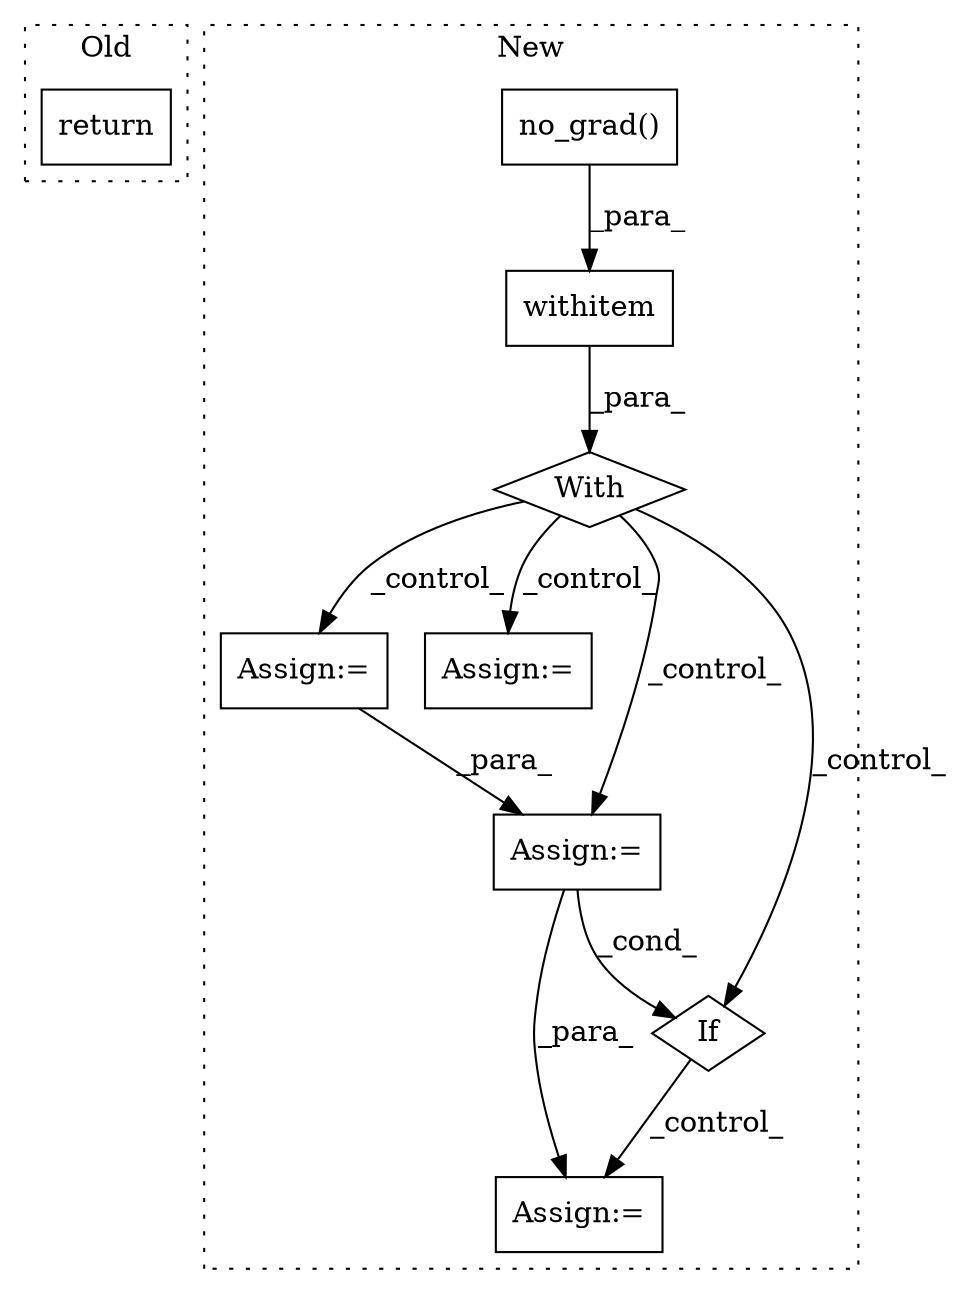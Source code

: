 digraph G {
subgraph cluster0 {
1 [label="return" a="93" s="11964" l="7" shape="box"];
label = "Old";
style="dotted";
}
subgraph cluster1 {
2 [label="withitem" a="49" s="11477" l="5" shape="box"];
3 [label="With" a="39" s="11472,11482" l="5,24" shape="diamond"];
4 [label="Assign:=" a="68" s="12058" l="3" shape="box"];
5 [label="Assign:=" a="68" s="11956" l="3" shape="box"];
6 [label="Assign:=" a="68" s="12133" l="3" shape="box"];
7 [label="no_grad()" a="75" s="11477" l="15" shape="box"];
8 [label="Assign:=" a="68" s="12266" l="3" shape="box"];
9 [label="If" a="96" s="12214" l="3" shape="diamond"];
label = "New";
style="dotted";
}
2 -> 3 [label="_para_"];
3 -> 4 [label="_control_"];
3 -> 6 [label="_control_"];
3 -> 5 [label="_control_"];
3 -> 9 [label="_control_"];
4 -> 6 [label="_para_"];
6 -> 9 [label="_cond_"];
6 -> 8 [label="_para_"];
7 -> 2 [label="_para_"];
9 -> 8 [label="_control_"];
}